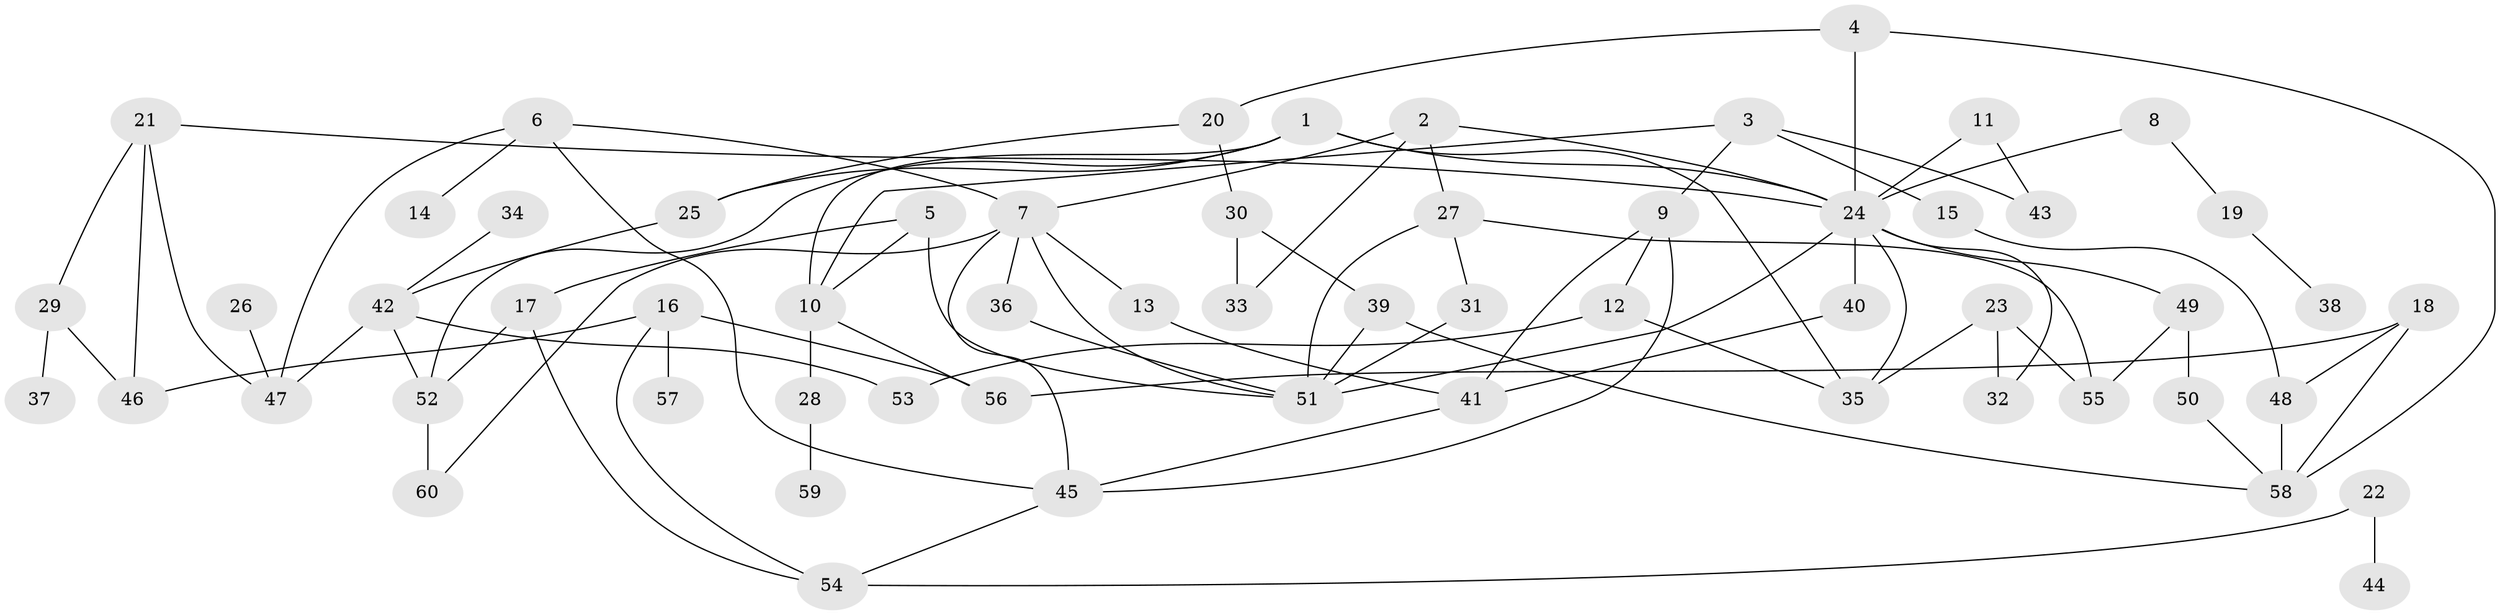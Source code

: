 // original degree distribution, {11: 0.008333333333333333, 4: 0.11666666666666667, 5: 0.1, 3: 0.19166666666666668, 6: 0.016666666666666666, 1: 0.26666666666666666, 2: 0.3}
// Generated by graph-tools (version 1.1) at 2025/01/03/09/25 03:01:09]
// undirected, 60 vertices, 93 edges
graph export_dot {
graph [start="1"]
  node [color=gray90,style=filled];
  1;
  2;
  3;
  4;
  5;
  6;
  7;
  8;
  9;
  10;
  11;
  12;
  13;
  14;
  15;
  16;
  17;
  18;
  19;
  20;
  21;
  22;
  23;
  24;
  25;
  26;
  27;
  28;
  29;
  30;
  31;
  32;
  33;
  34;
  35;
  36;
  37;
  38;
  39;
  40;
  41;
  42;
  43;
  44;
  45;
  46;
  47;
  48;
  49;
  50;
  51;
  52;
  53;
  54;
  55;
  56;
  57;
  58;
  59;
  60;
  1 -- 10 [weight=1.0];
  1 -- 24 [weight=1.0];
  1 -- 25 [weight=1.0];
  1 -- 35 [weight=1.0];
  1 -- 52 [weight=1.0];
  2 -- 7 [weight=1.0];
  2 -- 24 [weight=1.0];
  2 -- 27 [weight=1.0];
  2 -- 33 [weight=1.0];
  3 -- 9 [weight=1.0];
  3 -- 10 [weight=1.0];
  3 -- 15 [weight=1.0];
  3 -- 43 [weight=1.0];
  4 -- 20 [weight=1.0];
  4 -- 24 [weight=1.0];
  4 -- 58 [weight=1.0];
  5 -- 10 [weight=1.0];
  5 -- 17 [weight=1.0];
  5 -- 51 [weight=1.0];
  6 -- 7 [weight=1.0];
  6 -- 14 [weight=1.0];
  6 -- 45 [weight=1.0];
  6 -- 47 [weight=1.0];
  7 -- 13 [weight=1.0];
  7 -- 36 [weight=1.0];
  7 -- 45 [weight=1.0];
  7 -- 51 [weight=1.0];
  7 -- 60 [weight=1.0];
  8 -- 19 [weight=1.0];
  8 -- 24 [weight=1.0];
  9 -- 12 [weight=1.0];
  9 -- 41 [weight=1.0];
  9 -- 45 [weight=1.0];
  10 -- 28 [weight=1.0];
  10 -- 56 [weight=1.0];
  11 -- 24 [weight=1.0];
  11 -- 43 [weight=1.0];
  12 -- 35 [weight=1.0];
  12 -- 53 [weight=1.0];
  13 -- 41 [weight=1.0];
  15 -- 48 [weight=1.0];
  16 -- 46 [weight=1.0];
  16 -- 54 [weight=1.0];
  16 -- 56 [weight=1.0];
  16 -- 57 [weight=1.0];
  17 -- 52 [weight=1.0];
  17 -- 54 [weight=1.0];
  18 -- 48 [weight=1.0];
  18 -- 56 [weight=1.0];
  18 -- 58 [weight=1.0];
  19 -- 38 [weight=1.0];
  20 -- 25 [weight=1.0];
  20 -- 30 [weight=1.0];
  21 -- 24 [weight=1.0];
  21 -- 29 [weight=1.0];
  21 -- 46 [weight=1.0];
  21 -- 47 [weight=1.0];
  22 -- 44 [weight=1.0];
  22 -- 54 [weight=1.0];
  23 -- 32 [weight=1.0];
  23 -- 35 [weight=1.0];
  23 -- 55 [weight=1.0];
  24 -- 32 [weight=1.0];
  24 -- 35 [weight=1.0];
  24 -- 40 [weight=1.0];
  24 -- 49 [weight=1.0];
  24 -- 51 [weight=1.0];
  25 -- 42 [weight=1.0];
  26 -- 47 [weight=1.0];
  27 -- 31 [weight=1.0];
  27 -- 51 [weight=1.0];
  27 -- 55 [weight=1.0];
  28 -- 59 [weight=1.0];
  29 -- 37 [weight=1.0];
  29 -- 46 [weight=1.0];
  30 -- 33 [weight=1.0];
  30 -- 39 [weight=1.0];
  31 -- 51 [weight=1.0];
  34 -- 42 [weight=1.0];
  36 -- 51 [weight=1.0];
  39 -- 51 [weight=1.0];
  39 -- 58 [weight=1.0];
  40 -- 41 [weight=1.0];
  41 -- 45 [weight=1.0];
  42 -- 47 [weight=1.0];
  42 -- 52 [weight=1.0];
  42 -- 53 [weight=1.0];
  45 -- 54 [weight=1.0];
  48 -- 58 [weight=2.0];
  49 -- 50 [weight=1.0];
  49 -- 55 [weight=2.0];
  50 -- 58 [weight=1.0];
  52 -- 60 [weight=1.0];
}
